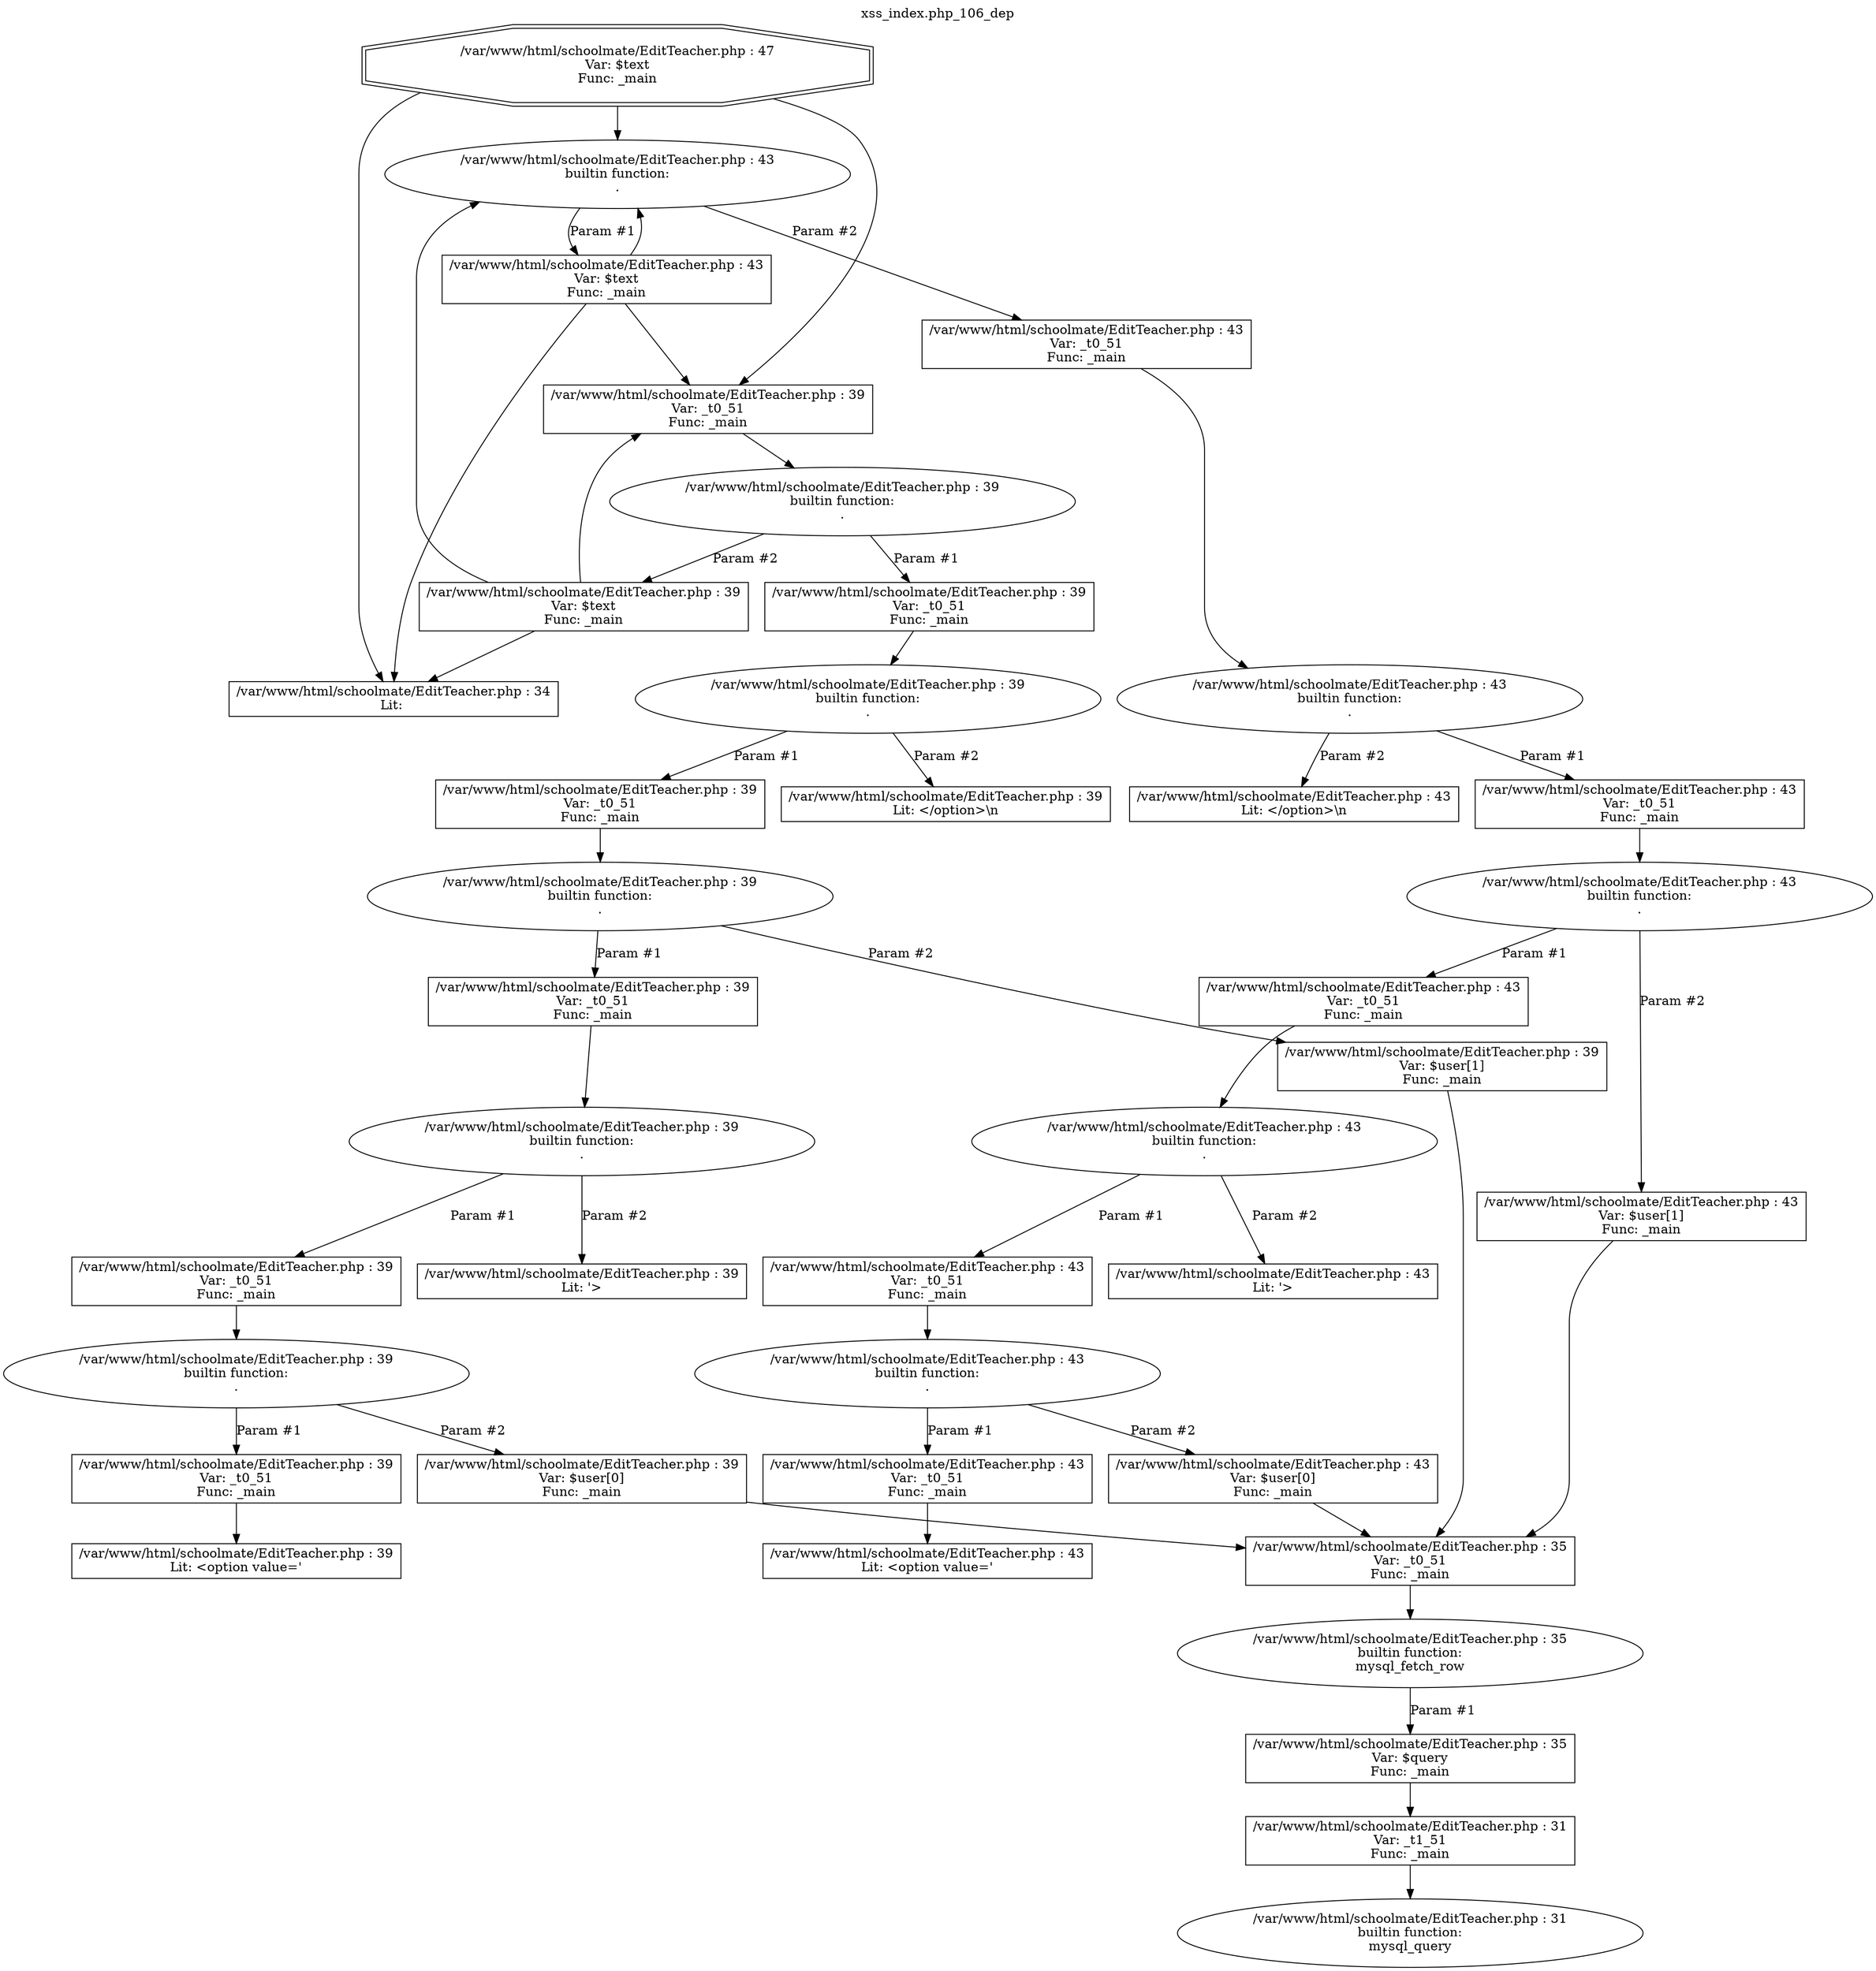 digraph cfg {
  label="xss_index.php_106_dep";
  labelloc=t;
  n1 [shape=doubleoctagon, label="/var/www/html/schoolmate/EditTeacher.php : 47\nVar: $text\nFunc: _main\n"];
  n2 [shape=ellipse, label="/var/www/html/schoolmate/EditTeacher.php : 43\nbuiltin function:\n.\n"];
  n3 [shape=box, label="/var/www/html/schoolmate/EditTeacher.php : 43\nVar: $text\nFunc: _main\n"];
  n4 [shape=box, label="/var/www/html/schoolmate/EditTeacher.php : 34\nLit: \n"];
  n5 [shape=box, label="/var/www/html/schoolmate/EditTeacher.php : 39\nVar: _t0_51\nFunc: _main\n"];
  n6 [shape=ellipse, label="/var/www/html/schoolmate/EditTeacher.php : 39\nbuiltin function:\n.\n"];
  n7 [shape=box, label="/var/www/html/schoolmate/EditTeacher.php : 39\nVar: _t0_51\nFunc: _main\n"];
  n8 [shape=ellipse, label="/var/www/html/schoolmate/EditTeacher.php : 39\nbuiltin function:\n.\n"];
  n9 [shape=box, label="/var/www/html/schoolmate/EditTeacher.php : 39\nVar: _t0_51\nFunc: _main\n"];
  n10 [shape=ellipse, label="/var/www/html/schoolmate/EditTeacher.php : 39\nbuiltin function:\n.\n"];
  n11 [shape=box, label="/var/www/html/schoolmate/EditTeacher.php : 39\nVar: _t0_51\nFunc: _main\n"];
  n12 [shape=ellipse, label="/var/www/html/schoolmate/EditTeacher.php : 39\nbuiltin function:\n.\n"];
  n13 [shape=box, label="/var/www/html/schoolmate/EditTeacher.php : 39\nVar: _t0_51\nFunc: _main\n"];
  n14 [shape=ellipse, label="/var/www/html/schoolmate/EditTeacher.php : 39\nbuiltin function:\n.\n"];
  n15 [shape=box, label="/var/www/html/schoolmate/EditTeacher.php : 39\nVar: _t0_51\nFunc: _main\n"];
  n16 [shape=box, label="/var/www/html/schoolmate/EditTeacher.php : 39\nLit: <option value='\n"];
  n17 [shape=box, label="/var/www/html/schoolmate/EditTeacher.php : 39\nVar: $user[0]\nFunc: _main\n"];
  n18 [shape=box, label="/var/www/html/schoolmate/EditTeacher.php : 35\nVar: _t0_51\nFunc: _main\n"];
  n19 [shape=ellipse, label="/var/www/html/schoolmate/EditTeacher.php : 35\nbuiltin function:\nmysql_fetch_row\n"];
  n20 [shape=box, label="/var/www/html/schoolmate/EditTeacher.php : 35\nVar: $query\nFunc: _main\n"];
  n21 [shape=box, label="/var/www/html/schoolmate/EditTeacher.php : 31\nVar: _t1_51\nFunc: _main\n"];
  n22 [shape=ellipse, label="/var/www/html/schoolmate/EditTeacher.php : 31\nbuiltin function:\nmysql_query\n"];
  n23 [shape=box, label="/var/www/html/schoolmate/EditTeacher.php : 39\nLit: '>\n"];
  n24 [shape=box, label="/var/www/html/schoolmate/EditTeacher.php : 39\nVar: $user[1]\nFunc: _main\n"];
  n25 [shape=box, label="/var/www/html/schoolmate/EditTeacher.php : 39\nLit: </option>\\n\n"];
  n26 [shape=box, label="/var/www/html/schoolmate/EditTeacher.php : 39\nVar: $text\nFunc: _main\n"];
  n27 [shape=box, label="/var/www/html/schoolmate/EditTeacher.php : 43\nVar: _t0_51\nFunc: _main\n"];
  n28 [shape=ellipse, label="/var/www/html/schoolmate/EditTeacher.php : 43\nbuiltin function:\n.\n"];
  n29 [shape=box, label="/var/www/html/schoolmate/EditTeacher.php : 43\nVar: _t0_51\nFunc: _main\n"];
  n30 [shape=ellipse, label="/var/www/html/schoolmate/EditTeacher.php : 43\nbuiltin function:\n.\n"];
  n31 [shape=box, label="/var/www/html/schoolmate/EditTeacher.php : 43\nVar: _t0_51\nFunc: _main\n"];
  n32 [shape=ellipse, label="/var/www/html/schoolmate/EditTeacher.php : 43\nbuiltin function:\n.\n"];
  n33 [shape=box, label="/var/www/html/schoolmate/EditTeacher.php : 43\nVar: _t0_51\nFunc: _main\n"];
  n34 [shape=ellipse, label="/var/www/html/schoolmate/EditTeacher.php : 43\nbuiltin function:\n.\n"];
  n35 [shape=box, label="/var/www/html/schoolmate/EditTeacher.php : 43\nVar: _t0_51\nFunc: _main\n"];
  n36 [shape=box, label="/var/www/html/schoolmate/EditTeacher.php : 43\nLit: <option value='\n"];
  n37 [shape=box, label="/var/www/html/schoolmate/EditTeacher.php : 43\nVar: $user[0]\nFunc: _main\n"];
  n38 [shape=box, label="/var/www/html/schoolmate/EditTeacher.php : 43\nLit: '>\n"];
  n39 [shape=box, label="/var/www/html/schoolmate/EditTeacher.php : 43\nVar: $user[1]\nFunc: _main\n"];
  n40 [shape=box, label="/var/www/html/schoolmate/EditTeacher.php : 43\nLit: </option>\\n\n"];
  n1 -> n2;
  n1 -> n4;
  n1 -> n5;
  n3 -> n2;
  n3 -> n4;
  n3 -> n5;
  n5 -> n6;
  n7 -> n8;
  n9 -> n10;
  n11 -> n12;
  n13 -> n14;
  n15 -> n16;
  n14 -> n15[label="Param #1"];
  n14 -> n17[label="Param #2"];
  n18 -> n19;
  n21 -> n22;
  n20 -> n21;
  n19 -> n20[label="Param #1"];
  n17 -> n18;
  n12 -> n13[label="Param #1"];
  n12 -> n23[label="Param #2"];
  n10 -> n11[label="Param #1"];
  n10 -> n24[label="Param #2"];
  n24 -> n18;
  n8 -> n9[label="Param #1"];
  n8 -> n25[label="Param #2"];
  n6 -> n7[label="Param #1"];
  n6 -> n26[label="Param #2"];
  n26 -> n2;
  n26 -> n4;
  n26 -> n5;
  n2 -> n3[label="Param #1"];
  n2 -> n27[label="Param #2"];
  n27 -> n28;
  n29 -> n30;
  n31 -> n32;
  n33 -> n34;
  n35 -> n36;
  n34 -> n35[label="Param #1"];
  n34 -> n37[label="Param #2"];
  n37 -> n18;
  n32 -> n33[label="Param #1"];
  n32 -> n38[label="Param #2"];
  n30 -> n31[label="Param #1"];
  n30 -> n39[label="Param #2"];
  n39 -> n18;
  n28 -> n29[label="Param #1"];
  n28 -> n40[label="Param #2"];
}
